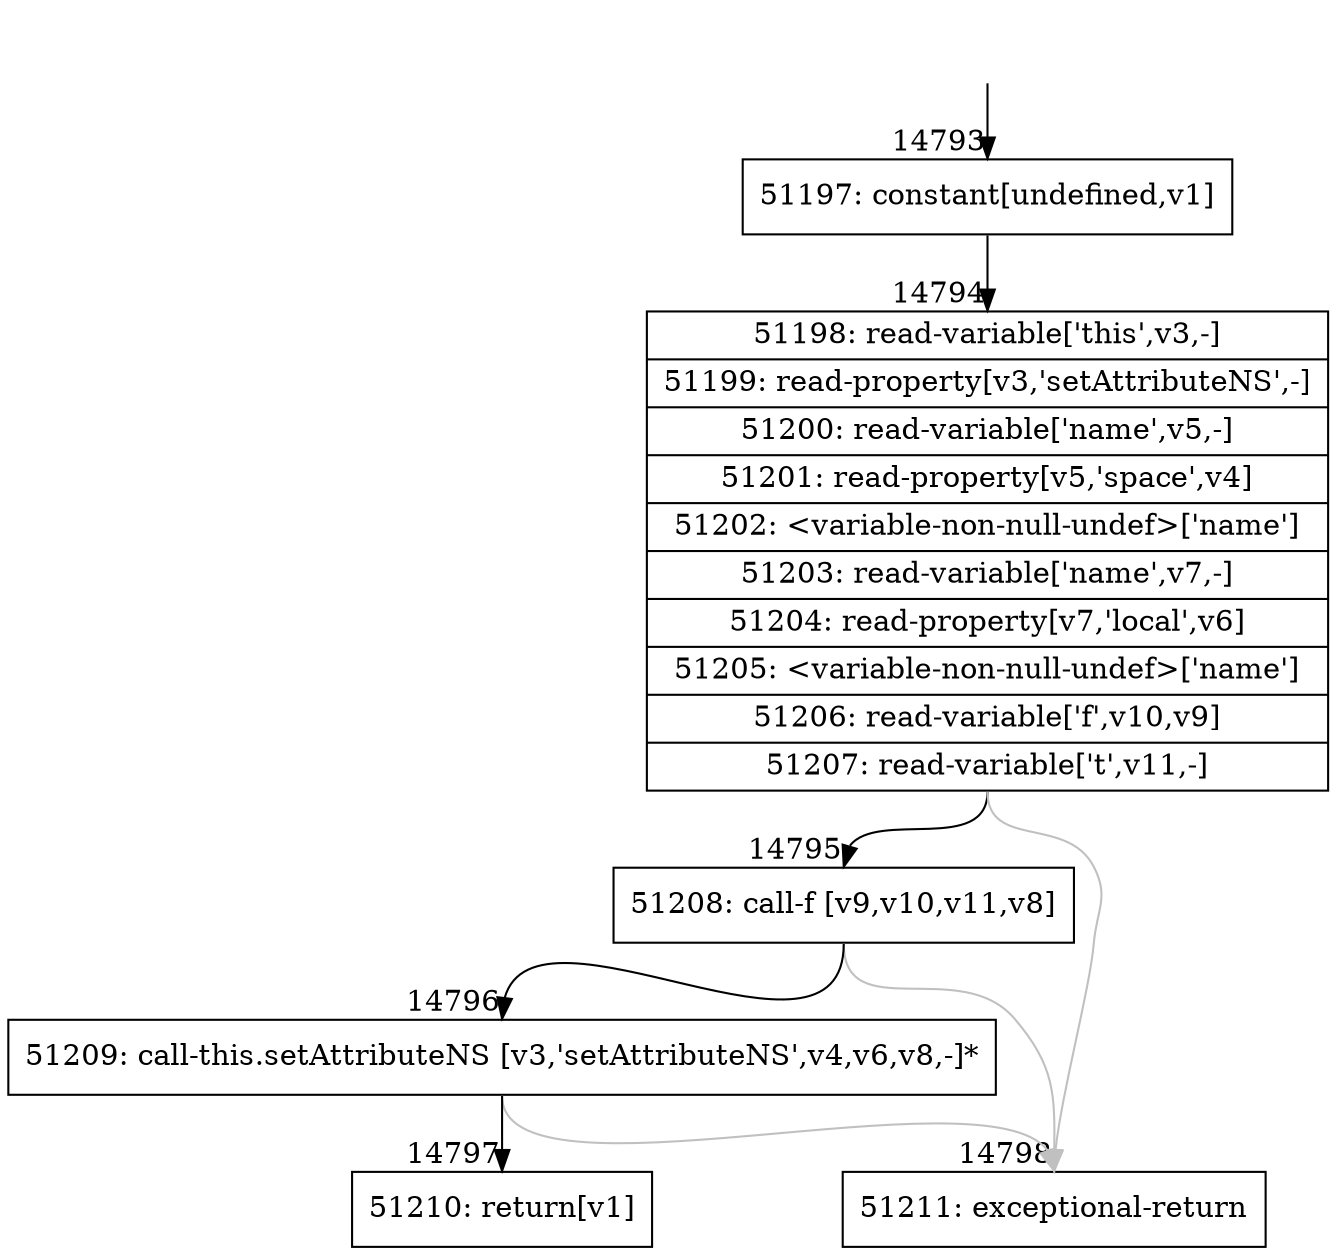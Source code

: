digraph {
rankdir="TD"
BB_entry1378[shape=none,label=""];
BB_entry1378 -> BB14793 [tailport=s, headport=n, headlabel="    14793"]
BB14793 [shape=record label="{51197: constant[undefined,v1]}" ] 
BB14793 -> BB14794 [tailport=s, headport=n, headlabel="      14794"]
BB14794 [shape=record label="{51198: read-variable['this',v3,-]|51199: read-property[v3,'setAttributeNS',-]|51200: read-variable['name',v5,-]|51201: read-property[v5,'space',v4]|51202: \<variable-non-null-undef\>['name']|51203: read-variable['name',v7,-]|51204: read-property[v7,'local',v6]|51205: \<variable-non-null-undef\>['name']|51206: read-variable['f',v10,v9]|51207: read-variable['t',v11,-]}" ] 
BB14794 -> BB14795 [tailport=s, headport=n, headlabel="      14795"]
BB14794 -> BB14798 [tailport=s, headport=n, color=gray, headlabel="      14798"]
BB14795 [shape=record label="{51208: call-f [v9,v10,v11,v8]}" ] 
BB14795 -> BB14796 [tailport=s, headport=n, headlabel="      14796"]
BB14795 -> BB14798 [tailport=s, headport=n, color=gray]
BB14796 [shape=record label="{51209: call-this.setAttributeNS [v3,'setAttributeNS',v4,v6,v8,-]*}" ] 
BB14796 -> BB14797 [tailport=s, headport=n, headlabel="      14797"]
BB14796 -> BB14798 [tailport=s, headport=n, color=gray]
BB14797 [shape=record label="{51210: return[v1]}" ] 
BB14798 [shape=record label="{51211: exceptional-return}" ] 
//#$~ 8743
}
